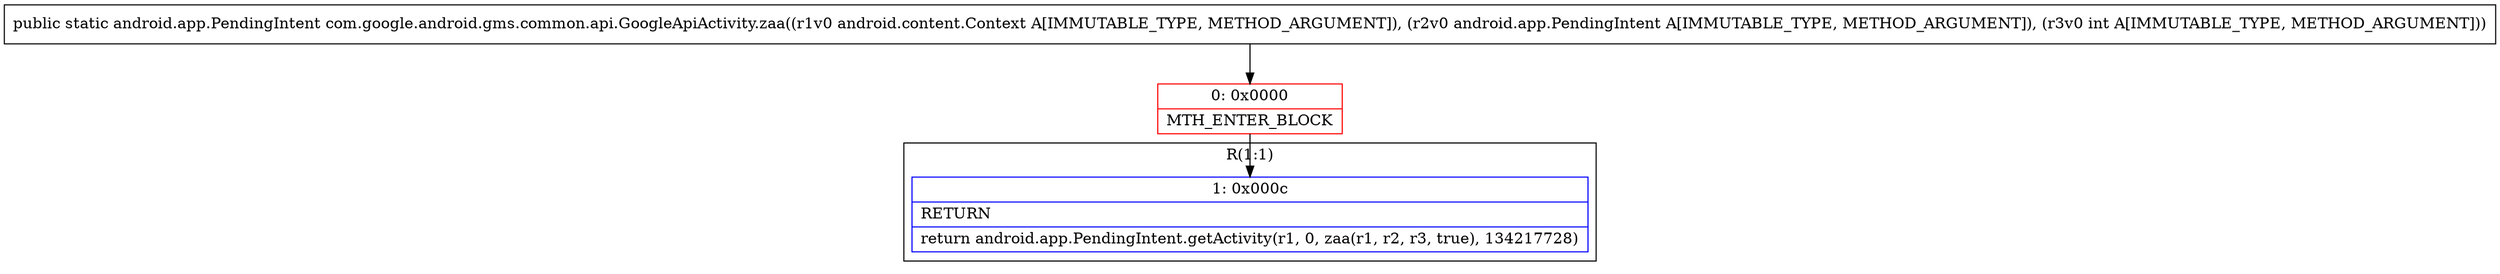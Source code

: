 digraph "CFG forcom.google.android.gms.common.api.GoogleApiActivity.zaa(Landroid\/content\/Context;Landroid\/app\/PendingIntent;I)Landroid\/app\/PendingIntent;" {
subgraph cluster_Region_1516149483 {
label = "R(1:1)";
node [shape=record,color=blue];
Node_1 [shape=record,label="{1\:\ 0x000c|RETURN\l|return android.app.PendingIntent.getActivity(r1, 0, zaa(r1, r2, r3, true), 134217728)\l}"];
}
Node_0 [shape=record,color=red,label="{0\:\ 0x0000|MTH_ENTER_BLOCK\l}"];
MethodNode[shape=record,label="{public static android.app.PendingIntent com.google.android.gms.common.api.GoogleApiActivity.zaa((r1v0 android.content.Context A[IMMUTABLE_TYPE, METHOD_ARGUMENT]), (r2v0 android.app.PendingIntent A[IMMUTABLE_TYPE, METHOD_ARGUMENT]), (r3v0 int A[IMMUTABLE_TYPE, METHOD_ARGUMENT])) }"];
MethodNode -> Node_0;
Node_0 -> Node_1;
}

